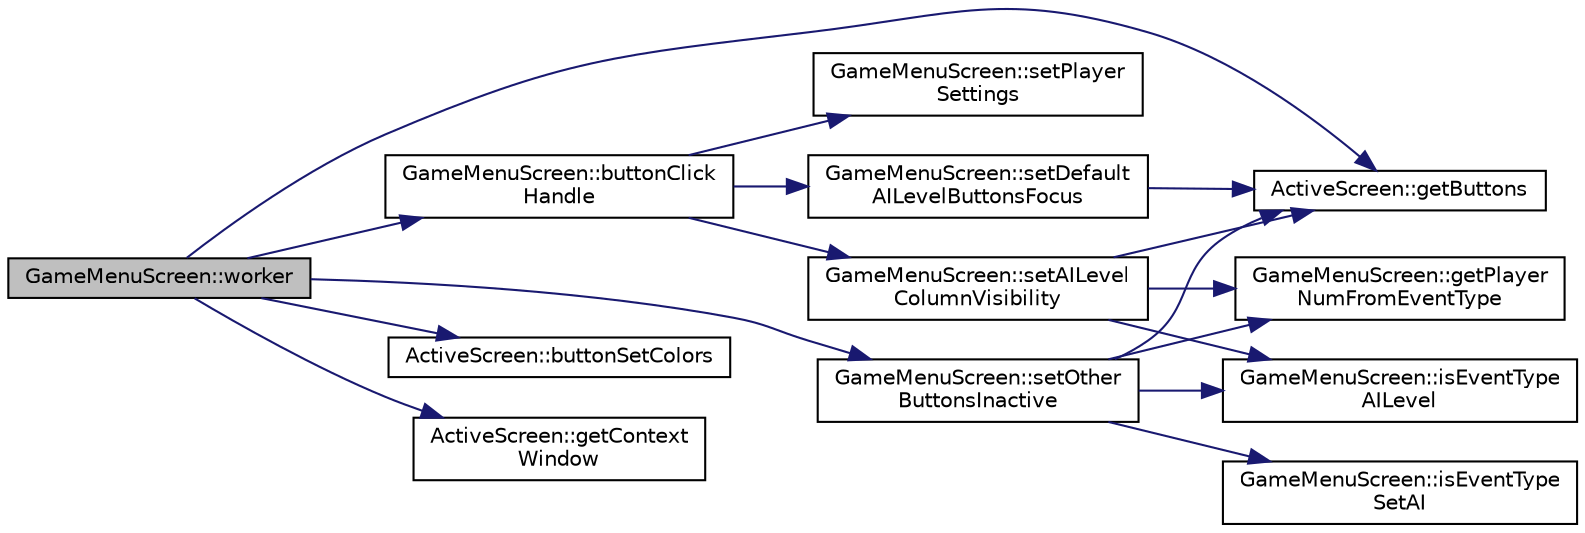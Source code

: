 digraph "GameMenuScreen::worker"
{
 // LATEX_PDF_SIZE
  edge [fontname="Helvetica",fontsize="10",labelfontname="Helvetica",labelfontsize="10"];
  node [fontname="Helvetica",fontsize="10",shape=record];
  rankdir="LR";
  Node1 [label="GameMenuScreen::worker",height=0.2,width=0.4,color="black", fillcolor="grey75", style="filled", fontcolor="black",tooltip=" "];
  Node1 -> Node2 [color="midnightblue",fontsize="10",style="solid",fontname="Helvetica"];
  Node2 [label="GameMenuScreen::buttonClick\lHandle",height=0.2,width=0.4,color="black", fillcolor="white", style="filled",URL="$class_game_menu_screen.html#a5ec0f806edaf1275af6d9eb044e2d8f6",tooltip=" "];
  Node2 -> Node3 [color="midnightblue",fontsize="10",style="solid",fontname="Helvetica"];
  Node3 [label="GameMenuScreen::setAILevel\lColumnVisibility",height=0.2,width=0.4,color="black", fillcolor="white", style="filled",URL="$class_game_menu_screen.html#ae427ab9331af7fb8bfa52d88a0977b3e",tooltip=" "];
  Node3 -> Node4 [color="midnightblue",fontsize="10",style="solid",fontname="Helvetica"];
  Node4 [label="ActiveScreen::getButtons",height=0.2,width=0.4,color="black", fillcolor="white", style="filled",URL="$class_active_screen.html#aefe54d9a04210b2985890f3657974484",tooltip=" "];
  Node3 -> Node5 [color="midnightblue",fontsize="10",style="solid",fontname="Helvetica"];
  Node5 [label="GameMenuScreen::getPlayer\lNumFromEventType",height=0.2,width=0.4,color="black", fillcolor="white", style="filled",URL="$class_game_menu_screen.html#a974eb5076298fbba7e4d6b577f74e888",tooltip=" "];
  Node3 -> Node6 [color="midnightblue",fontsize="10",style="solid",fontname="Helvetica"];
  Node6 [label="GameMenuScreen::isEventType\lAILevel",height=0.2,width=0.4,color="black", fillcolor="white", style="filled",URL="$class_game_menu_screen.html#a8734e38603d1886079ff185c5aa399bc",tooltip=" "];
  Node2 -> Node7 [color="midnightblue",fontsize="10",style="solid",fontname="Helvetica"];
  Node7 [label="GameMenuScreen::setDefault\lAILevelButtonsFocus",height=0.2,width=0.4,color="black", fillcolor="white", style="filled",URL="$class_game_menu_screen.html#a348efe82320f6cf37be5b873343768d1",tooltip=" "];
  Node7 -> Node4 [color="midnightblue",fontsize="10",style="solid",fontname="Helvetica"];
  Node2 -> Node8 [color="midnightblue",fontsize="10",style="solid",fontname="Helvetica"];
  Node8 [label="GameMenuScreen::setPlayer\lSettings",height=0.2,width=0.4,color="black", fillcolor="white", style="filled",URL="$class_game_menu_screen.html#ade9e4b9082cd923b43e45ea1f74ebaba",tooltip=" "];
  Node1 -> Node9 [color="midnightblue",fontsize="10",style="solid",fontname="Helvetica"];
  Node9 [label="ActiveScreen::buttonSetColors",height=0.2,width=0.4,color="black", fillcolor="white", style="filled",URL="$class_active_screen.html#a385001a5027f0b2f00145a54b668368f",tooltip=" "];
  Node1 -> Node4 [color="midnightblue",fontsize="10",style="solid",fontname="Helvetica"];
  Node1 -> Node10 [color="midnightblue",fontsize="10",style="solid",fontname="Helvetica"];
  Node10 [label="ActiveScreen::getContext\lWindow",height=0.2,width=0.4,color="black", fillcolor="white", style="filled",URL="$class_active_screen.html#ac7c3386bd133917396975a4b0a5a6e68",tooltip=" "];
  Node1 -> Node11 [color="midnightblue",fontsize="10",style="solid",fontname="Helvetica"];
  Node11 [label="GameMenuScreen::setOther\lButtonsInactive",height=0.2,width=0.4,color="black", fillcolor="white", style="filled",URL="$class_game_menu_screen.html#aa5f7b6ac2cb57c6f700aefe1f727bd77",tooltip=" "];
  Node11 -> Node4 [color="midnightblue",fontsize="10",style="solid",fontname="Helvetica"];
  Node11 -> Node5 [color="midnightblue",fontsize="10",style="solid",fontname="Helvetica"];
  Node11 -> Node6 [color="midnightblue",fontsize="10",style="solid",fontname="Helvetica"];
  Node11 -> Node12 [color="midnightblue",fontsize="10",style="solid",fontname="Helvetica"];
  Node12 [label="GameMenuScreen::isEventType\lSetAI",height=0.2,width=0.4,color="black", fillcolor="white", style="filled",URL="$class_game_menu_screen.html#a704fad5ddf438187195732e2b727aaaf",tooltip=" "];
}
